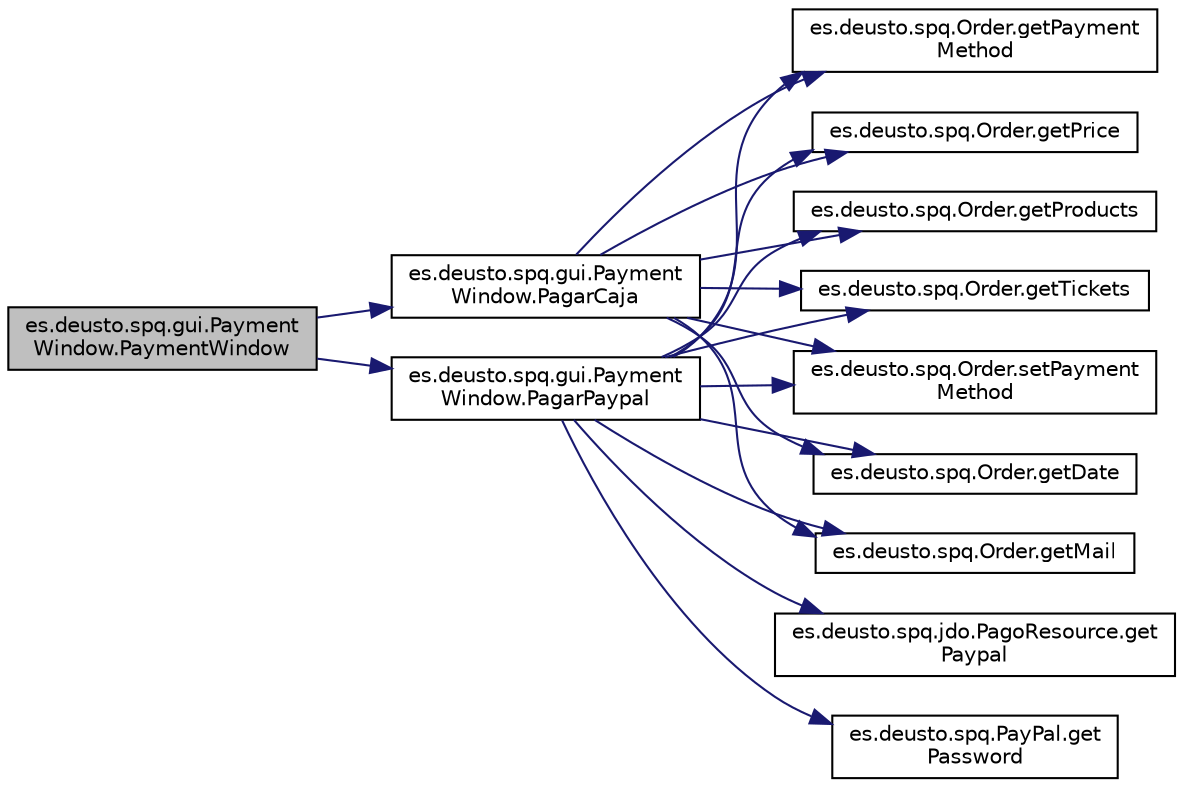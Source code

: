digraph "es.deusto.spq.gui.PaymentWindow.PaymentWindow"
{
 // LATEX_PDF_SIZE
  edge [fontname="Helvetica",fontsize="10",labelfontname="Helvetica",labelfontsize="10"];
  node [fontname="Helvetica",fontsize="10",shape=record];
  rankdir="LR";
  Node1 [label="es.deusto.spq.gui.Payment\lWindow.PaymentWindow",height=0.2,width=0.4,color="black", fillcolor="grey75", style="filled", fontcolor="black",tooltip=" "];
  Node1 -> Node2 [color="midnightblue",fontsize="10",style="solid",fontname="Helvetica"];
  Node2 [label="es.deusto.spq.gui.Payment\lWindow.PagarCaja",height=0.2,width=0.4,color="black", fillcolor="white", style="filled",URL="$classes_1_1deusto_1_1spq_1_1gui_1_1_payment_window.html#a19b64df2fa2ffa539dbc7f6fb6861e06",tooltip=" "];
  Node2 -> Node3 [color="midnightblue",fontsize="10",style="solid",fontname="Helvetica"];
  Node3 [label="es.deusto.spq.Order.getDate",height=0.2,width=0.4,color="black", fillcolor="white", style="filled",URL="$classes_1_1deusto_1_1spq_1_1_order.html#a547748c9a199276f05f884a411388f9a",tooltip=" "];
  Node2 -> Node4 [color="midnightblue",fontsize="10",style="solid",fontname="Helvetica"];
  Node4 [label="es.deusto.spq.Order.getMail",height=0.2,width=0.4,color="black", fillcolor="white", style="filled",URL="$classes_1_1deusto_1_1spq_1_1_order.html#a8b3af03c25ec845836c5fce3b8c9ca25",tooltip=" "];
  Node2 -> Node5 [color="midnightblue",fontsize="10",style="solid",fontname="Helvetica"];
  Node5 [label="es.deusto.spq.Order.getPayment\lMethod",height=0.2,width=0.4,color="black", fillcolor="white", style="filled",URL="$classes_1_1deusto_1_1spq_1_1_order.html#a49c13852fd8c957198db55d818c43def",tooltip=" "];
  Node2 -> Node6 [color="midnightblue",fontsize="10",style="solid",fontname="Helvetica"];
  Node6 [label="es.deusto.spq.Order.getPrice",height=0.2,width=0.4,color="black", fillcolor="white", style="filled",URL="$classes_1_1deusto_1_1spq_1_1_order.html#adb7ddb64df1e4d2161f3a5cd0e716b91",tooltip=" "];
  Node2 -> Node7 [color="midnightblue",fontsize="10",style="solid",fontname="Helvetica"];
  Node7 [label="es.deusto.spq.Order.getProducts",height=0.2,width=0.4,color="black", fillcolor="white", style="filled",URL="$classes_1_1deusto_1_1spq_1_1_order.html#a955989f3ed98c0a61e6b16f4dd9e0853",tooltip=" "];
  Node2 -> Node8 [color="midnightblue",fontsize="10",style="solid",fontname="Helvetica"];
  Node8 [label="es.deusto.spq.Order.getTickets",height=0.2,width=0.4,color="black", fillcolor="white", style="filled",URL="$classes_1_1deusto_1_1spq_1_1_order.html#a590edfdbc96c739f134e2791098277ca",tooltip=" "];
  Node2 -> Node9 [color="midnightblue",fontsize="10",style="solid",fontname="Helvetica"];
  Node9 [label="es.deusto.spq.Order.setPayment\lMethod",height=0.2,width=0.4,color="black", fillcolor="white", style="filled",URL="$classes_1_1deusto_1_1spq_1_1_order.html#abe4b32c856c8b5c0fca97cc8e398e850",tooltip=" "];
  Node1 -> Node10 [color="midnightblue",fontsize="10",style="solid",fontname="Helvetica"];
  Node10 [label="es.deusto.spq.gui.Payment\lWindow.PagarPaypal",height=0.2,width=0.4,color="black", fillcolor="white", style="filled",URL="$classes_1_1deusto_1_1spq_1_1gui_1_1_payment_window.html#a73c315fbc4f2045f87a032655552f38a",tooltip=" "];
  Node10 -> Node3 [color="midnightblue",fontsize="10",style="solid",fontname="Helvetica"];
  Node10 -> Node4 [color="midnightblue",fontsize="10",style="solid",fontname="Helvetica"];
  Node10 -> Node11 [color="midnightblue",fontsize="10",style="solid",fontname="Helvetica"];
  Node11 [label="es.deusto.spq.PayPal.get\lPassword",height=0.2,width=0.4,color="black", fillcolor="white", style="filled",URL="$classes_1_1deusto_1_1spq_1_1_pay_pal.html#a0dc1bcec23818262d93366c9dfd125b8",tooltip=" "];
  Node10 -> Node5 [color="midnightblue",fontsize="10",style="solid",fontname="Helvetica"];
  Node10 -> Node12 [color="midnightblue",fontsize="10",style="solid",fontname="Helvetica"];
  Node12 [label="es.deusto.spq.jdo.PagoResource.get\lPaypal",height=0.2,width=0.4,color="black", fillcolor="white", style="filled",URL="$classes_1_1deusto_1_1spq_1_1jdo_1_1_pago_resource.html#a242253d446121902bcbdb3b43b35ed1a",tooltip=" "];
  Node10 -> Node6 [color="midnightblue",fontsize="10",style="solid",fontname="Helvetica"];
  Node10 -> Node7 [color="midnightblue",fontsize="10",style="solid",fontname="Helvetica"];
  Node10 -> Node8 [color="midnightblue",fontsize="10",style="solid",fontname="Helvetica"];
  Node10 -> Node9 [color="midnightblue",fontsize="10",style="solid",fontname="Helvetica"];
}
